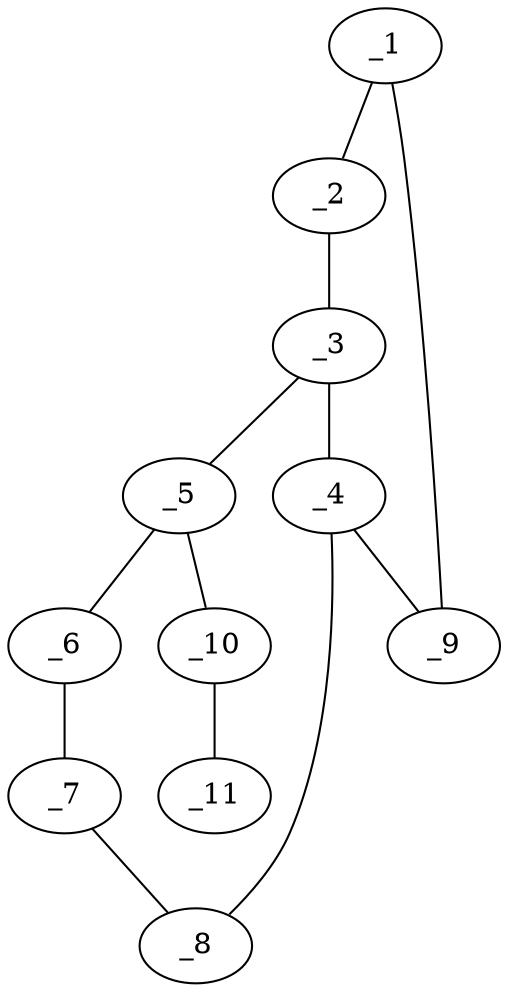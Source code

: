 graph molid690570 {
	_1	 [charge=0,
		chem=1,
		symbol="C  ",
		x="5.2709",
		y="-0.75"];
	_2	 [charge=0,
		chem=4,
		symbol="N  ",
		x="4.6831",
		y="0.059"];
	_1 -- _2	 [valence=2];
	_9	 [charge=0,
		chem=4,
		symbol="N  ",
		x="4.6831",
		y="-1.559"];
	_1 -- _9	 [valence=1];
	_3	 [charge=0,
		chem=1,
		symbol="C  ",
		x="3.7321",
		y="-0.25"];
	_2 -- _3	 [valence=1];
	_4	 [charge=0,
		chem=1,
		symbol="C  ",
		x="3.7321",
		y="-1.25"];
	_3 -- _4	 [valence=2];
	_5	 [charge=0,
		chem=1,
		symbol="C  ",
		x="2.866",
		y="0.25"];
	_3 -- _5	 [valence=1];
	_8	 [charge=0,
		chem=1,
		symbol="C  ",
		x="2.866",
		y="-1.75"];
	_4 -- _8	 [valence=1];
	_4 -- _9	 [valence=1];
	_6	 [charge=0,
		chem=4,
		symbol="N  ",
		x=2,
		y="-0.25"];
	_5 -- _6	 [valence=2];
	_10	 [charge=0,
		chem=4,
		symbol="N  ",
		x="2.866",
		y="1.25"];
	_5 -- _10	 [valence=1];
	_7	 [charge=0,
		chem=4,
		symbol="N  ",
		x=2,
		y="-1.25"];
	_6 -- _7	 [valence=1];
	_7 -- _8	 [valence=2];
	_11	 [charge=0,
		chem=1,
		symbol="C  ",
		x=2,
		y="1.75"];
	_10 -- _11	 [valence=1];
}
